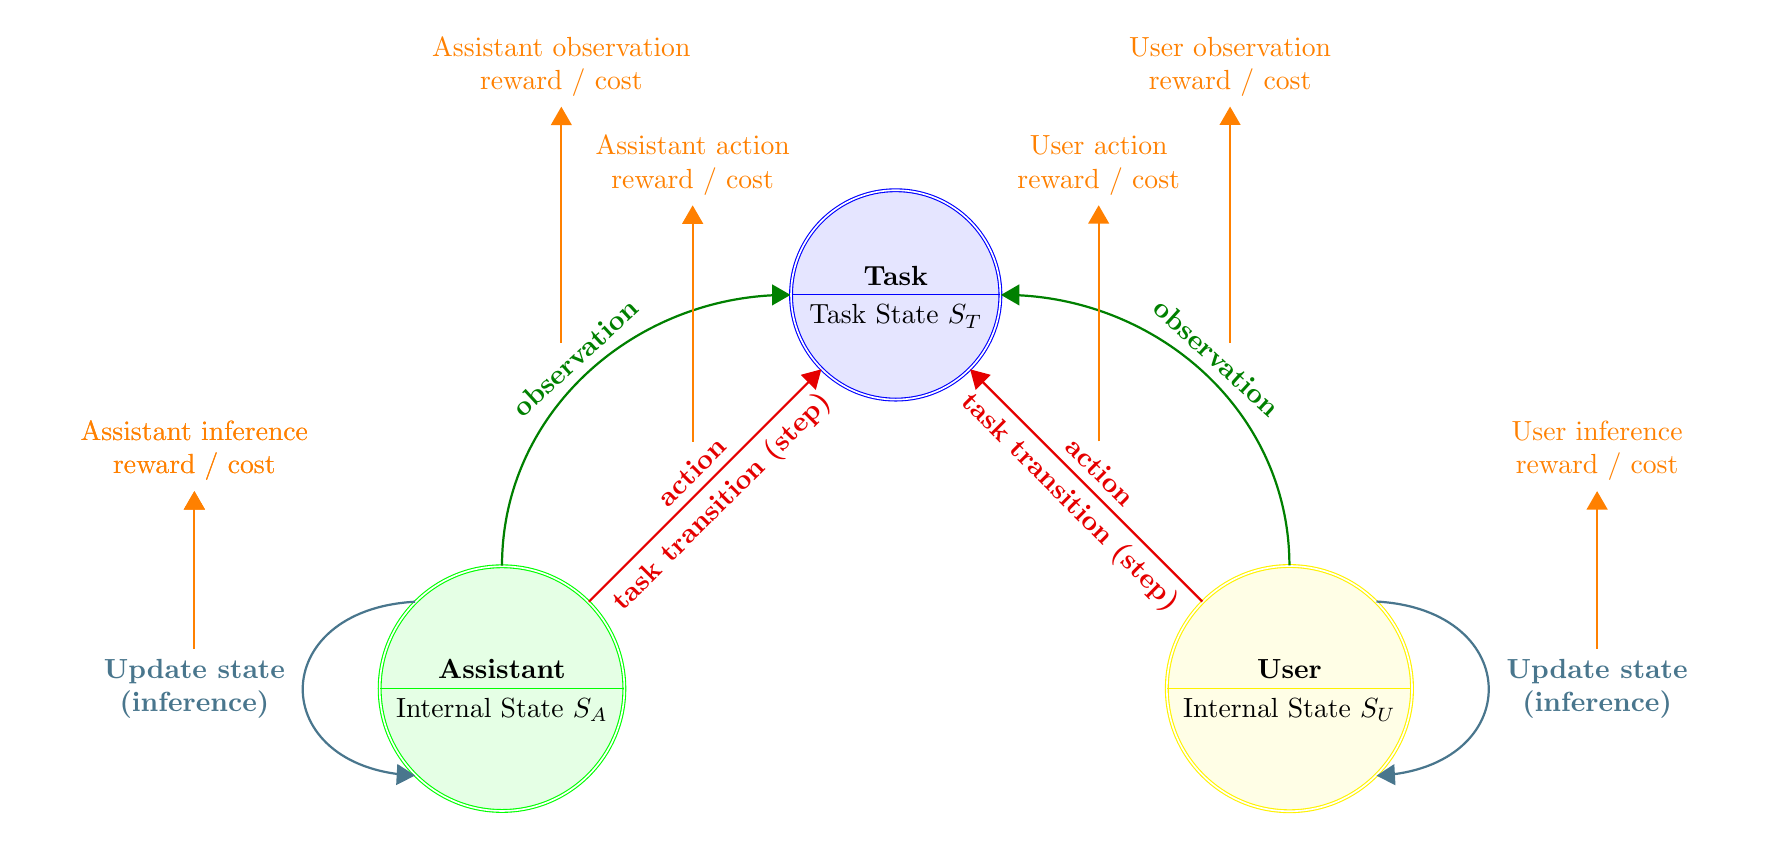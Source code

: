 \begin{tikzpicture}
	\tikzstyle{every text node part}=[font=\bfseries]
	\tikzset{assistant/.style = {circle split, draw = green, double, fill = green!10}}
	\tikzset{user/.style = {circle split, draw = yellow, double, fill = yellow!10}}

%% Task node

\draw (0,0) node[name = task, circle split, double, draw = blue, fill = blue!10]{Task \nodepart{lower}{Task State $S_T$}};
	
%% User Node
\draw (5,-5) node[user, name = user]{
	User
	\nodepart{lower}{Internal State $S_U$}	
	};
	
%% Invis node
%\draw (0,-9) node[name = null]{$\bullet$};

	
%% assistant Node
\draw (-5,-5) node[assistant, name = assistant]{
	Assistant
	\nodepart{lower}{Internal State $S_A$}	
	};
	
%% Edges
\draw[triangle 60-, thick, green!50!black] (task.0) to[out = 0, in = 90] node[midway, sloped, above, text width = 4cm, text centered](label1){observation }(user.90);

\draw[thick, -triangle 60, red!90!black] (user.135) to[out = 135, in = 315] node[midway, sloped, above](labelact1){action} node[midway, sloped, below]{task transition (step)} (task.315);
%\draw[-triangle 60, dotted, ultra thick, red!90!black] (null) -- node[midway, right]{(a)} node[midway, rotate = 90, above]{\texttt{user step}} (task.270);
%\draw[-triangle 60, thick, blue!70] (null) to[out = 180, in = 270] node[midway, sloped, below, text width = 4cm, text centered](label3){observation \texttt{observation~function}} (assistant.270);
\draw[triangle 60-, thick, green!50!black] (task.180) to[out = 180, in = 90] node[midway, sloped, above, text width = 4cm, text centered](label4){observation} (assistant.90);
\draw[-triangle 60, thick, red!90!black] (assistant.45) -- node[midway, above, sloped](labelact2){action} node[midway, below, sloped]{task transition (step)} (task.225);
\draw[-triangle 60, thick, cyan!50!black] (user.45) .. controls (8,-4) and (8,-6).. node[midway, right=-.75cm, text width = 4cm, text centered](label2){Update state (inference)} (user.315);
\draw[-triangle 60, thick, cyan!50!black] (assistant.135) .. controls (-8,-4) and (-8,-6).. node[midway, left=-.75cm, text width = 4cm, text centered](label5){Update state (inference)} (assistant.225);

\draw[-triangle 60, thick, orange, every text node part/.style={align=center}] (label1.90) -- +(0,3) node[above]{User observation \\ reward / cost};
\draw[-triangle 60, thick, orange, every text node part/.style={align=center}] (label2.90) -- +(0,2) node[above]{User inference \\ reward / cost};
\draw[-triangle 60, thick, orange, every text node part/.style={align=center}] (label4.90) -- +(0,3) node[above]{Assistant observation \\ reward / cost};
\draw[-triangle 60, thick, orange,every text node part/.style={align=center}] (label5.90) -- +(0,2) node[above]{Assistant inference \\ reward / cost};
\draw[-triangle 60, thick, orange, every text node part/.style={align=center}] (label5.90) -- +(0,2) node[above]{Assistant inference \\ reward / cost};
\draw[-triangle 60, thick, orange, every text node part/.style={align=center}] ($(labelact1.90)+(-.2,.2)$)  -- +(0,3) node[above]{User action \\ reward / cost};
\draw[-triangle 60, thick, orange, every text node part/.style={align=center}] ($(labelact2.90)+(.2,.2)$)  -- +(0,3) node[above]{Assistant action \\ reward / cost};

\end{tikzpicture}
